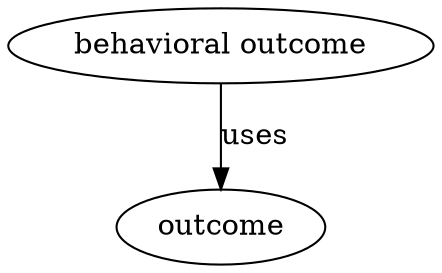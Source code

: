 digraph {
	graph [bb="0,0,162.49,123"];
	node [label="\N"];
	"behavioral outcome"	[height=0.5,
		label="behavioral outcome",
		pos="81.243,105",
		width=2.2567];
	outcome	[height=0.5,
		pos="81.243,18",
		width=1.1555];
	"behavioral outcome" -> outcome	[label=uses,
		lp="93.243,61.5",
		pos="e,81.243,36.175 81.243,86.799 81.243,75.163 81.243,59.548 81.243,46.237"];
}
